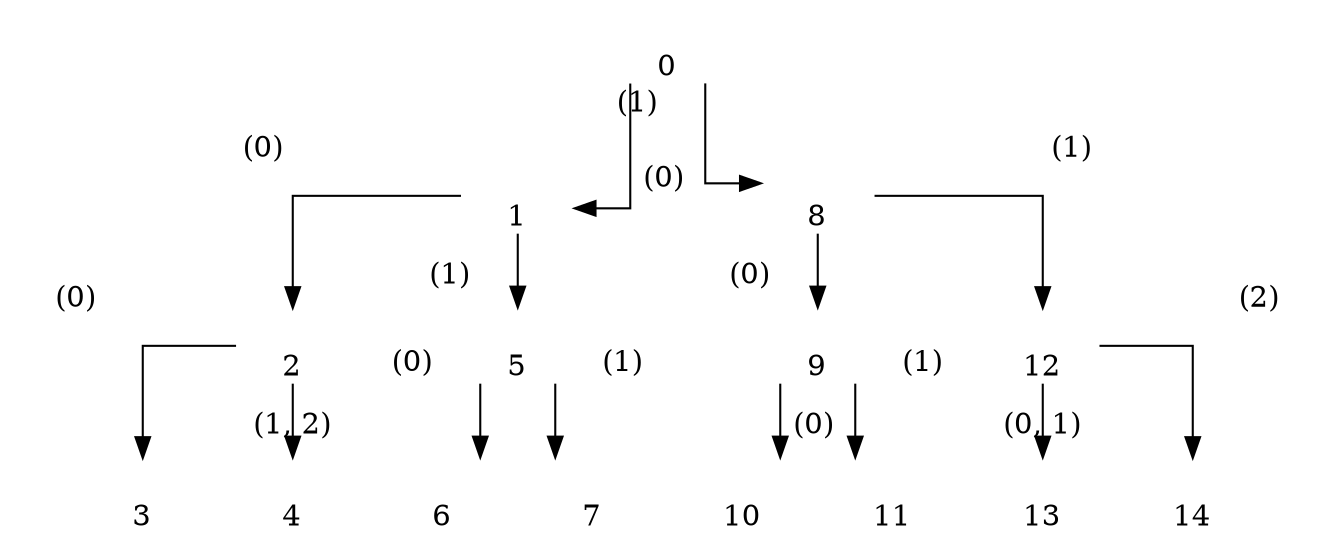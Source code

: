 digraph {
	graph [splines=ortho]
	node [labelloc=b shape=plaintext]
	0 [image="/tmp/tmp36nvuub7/node-0.png"]
	1 [image="/tmp/tmp36nvuub7/node-1.png"]
	0 -> 1 [xlabel="     (0)     
 "]
	2 [image="/tmp/tmp36nvuub7/node-2.png"]
	1 -> 2 [xlabel="     (0)     
 "]
	3 [image="/tmp/tmp36nvuub7/node-3.png"]
	2 -> 3 [xlabel="     (0)     
 "]
	4 [image="/tmp/tmp36nvuub7/node-4.png"]
	2 -> 4 [xlabel="     (1, 2)     
 "]
	5 [image="/tmp/tmp36nvuub7/node-5.png"]
	1 -> 5 [xlabel="     (1)     
 "]
	6 [image="/tmp/tmp36nvuub7/node-6.png"]
	5 -> 6 [xlabel="     (0)     
 "]
	7 [image="/tmp/tmp36nvuub7/node-7.png"]
	5 -> 7 [xlabel="     (1)     
 "]
	8 [image="/tmp/tmp36nvuub7/node-8.png"]
	0 -> 8 [xlabel="     (1)     
 "]
	9 [image="/tmp/tmp36nvuub7/node-9.png"]
	8 -> 9 [xlabel="     (0)     
 "]
	10 [image="/tmp/tmp36nvuub7/node-10.png"]
	9 -> 10 [xlabel="     (0)     
 "]
	11 [image="/tmp/tmp36nvuub7/node-11.png"]
	9 -> 11 [xlabel="     (1)     
 "]
	12 [image="/tmp/tmp36nvuub7/node-12.png"]
	8 -> 12 [xlabel="     (1)     
 "]
	13 [image="/tmp/tmp36nvuub7/node-13.png"]
	12 -> 13 [xlabel="     (0, 1)     
 "]
	14 [image="/tmp/tmp36nvuub7/node-14.png"]
	12 -> 14 [xlabel="     (2)     
 "]
}
